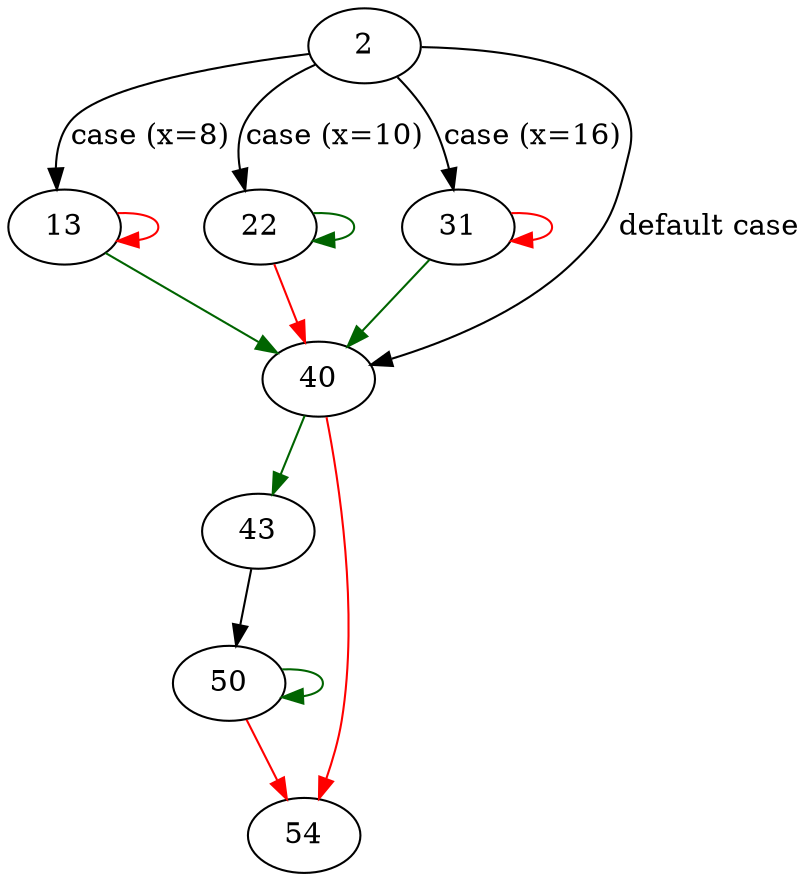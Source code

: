 strict digraph "format_address_std" {
	// Node definitions.
	2 [entry=true];
	13;
	22;
	31;
	40;
	43;
	54;
	50;

	// Edge definitions.
	2 -> 13 [
		cond="case (x=8)"
		label="case (x=8)"
	];
	2 -> 22 [
		cond="case (x=10)"
		label="case (x=10)"
	];
	2 -> 31 [
		cond="case (x=16)"
		label="case (x=16)"
	];
	2 -> 40 [
		cond="default case"
		label="default case"
	];
	13 -> 13 [
		color=red
		cond=false
	];
	13 -> 40 [
		color=darkgreen
		cond=true
	];
	22 -> 22 [
		color=darkgreen
		cond=true
	];
	22 -> 40 [
		color=red
		cond=false
	];
	31 -> 31 [
		color=red
		cond=false
	];
	31 -> 40 [
		color=darkgreen
		cond=true
	];
	40 -> 43 [
		color=darkgreen
		cond=true
	];
	40 -> 54 [
		color=red
		cond=false
	];
	43 -> 50;
	50 -> 54 [
		color=red
		cond=false
	];
	50 -> 50 [
		color=darkgreen
		cond=true
	];
}